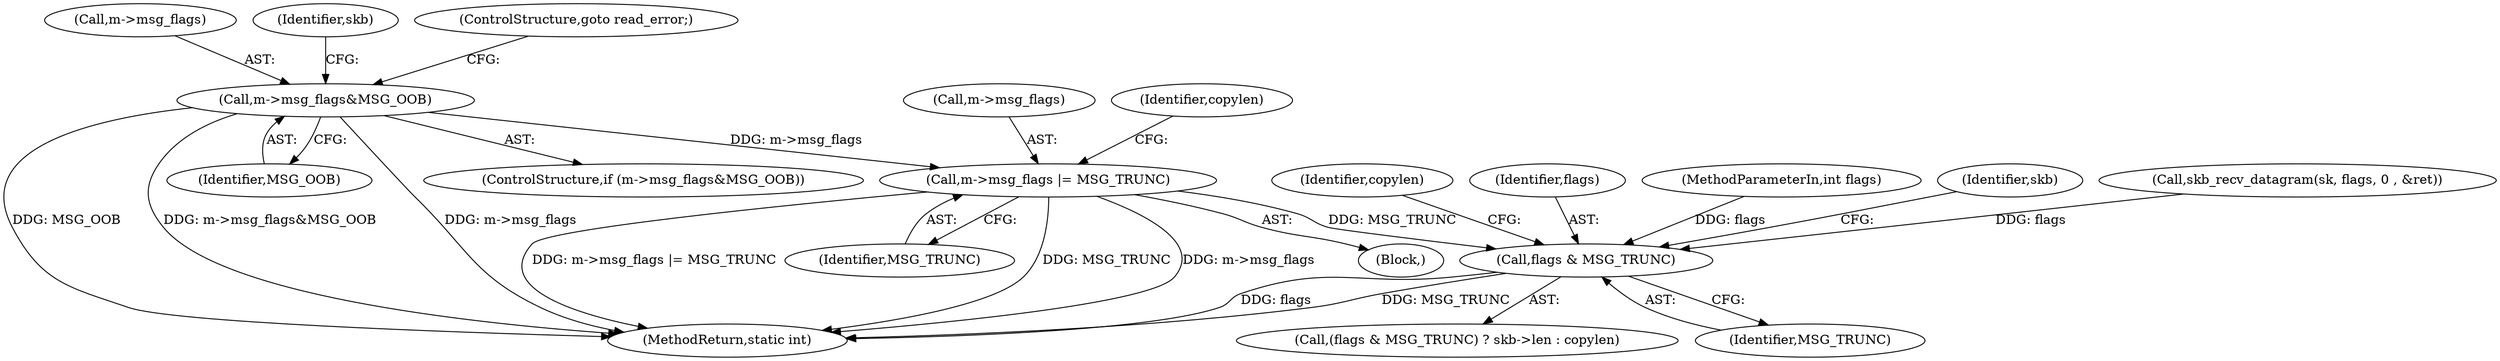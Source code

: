 digraph "0_linux_f3d3342602f8bcbf37d7c46641cb9bca7618eb1c_11@pointer" {
"1000149" [label="(Call,m->msg_flags |= MSG_TRUNC)"];
"1000121" [label="(Call,m->msg_flags&MSG_OOB)"];
"1000172" [label="(Call,flags & MSG_TRUNC)"];
"1000120" [label="(ControlStructure,if (m->msg_flags&MSG_OOB))"];
"1000149" [label="(Call,m->msg_flags |= MSG_TRUNC)"];
"1000153" [label="(Identifier,MSG_TRUNC)"];
"1000150" [label="(Call,m->msg_flags)"];
"1000178" [label="(Identifier,copylen)"];
"1000174" [label="(Identifier,MSG_TRUNC)"];
"1000173" [label="(Identifier,flags)"];
"1000171" [label="(Call,(flags & MSG_TRUNC) ? skb->len : copylen)"];
"1000125" [label="(Identifier,MSG_OOB)"];
"1000190" [label="(MethodReturn,static int)"];
"1000122" [label="(Call,m->msg_flags)"];
"1000121" [label="(Call,m->msg_flags&MSG_OOB)"];
"1000105" [label="(MethodParameterIn,int flags)"];
"1000148" [label="(Block,)"];
"1000176" [label="(Identifier,skb)"];
"1000129" [label="(Call,skb_recv_datagram(sk, flags, 0 , &ret))"];
"1000172" [label="(Call,flags & MSG_TRUNC)"];
"1000128" [label="(Identifier,skb)"];
"1000155" [label="(Identifier,copylen)"];
"1000126" [label="(ControlStructure,goto read_error;)"];
"1000149" -> "1000148"  [label="AST: "];
"1000149" -> "1000153"  [label="CFG: "];
"1000150" -> "1000149"  [label="AST: "];
"1000153" -> "1000149"  [label="AST: "];
"1000155" -> "1000149"  [label="CFG: "];
"1000149" -> "1000190"  [label="DDG: m->msg_flags |= MSG_TRUNC"];
"1000149" -> "1000190"  [label="DDG: MSG_TRUNC"];
"1000149" -> "1000190"  [label="DDG: m->msg_flags"];
"1000121" -> "1000149"  [label="DDG: m->msg_flags"];
"1000149" -> "1000172"  [label="DDG: MSG_TRUNC"];
"1000121" -> "1000120"  [label="AST: "];
"1000121" -> "1000125"  [label="CFG: "];
"1000122" -> "1000121"  [label="AST: "];
"1000125" -> "1000121"  [label="AST: "];
"1000126" -> "1000121"  [label="CFG: "];
"1000128" -> "1000121"  [label="CFG: "];
"1000121" -> "1000190"  [label="DDG: MSG_OOB"];
"1000121" -> "1000190"  [label="DDG: m->msg_flags&MSG_OOB"];
"1000121" -> "1000190"  [label="DDG: m->msg_flags"];
"1000172" -> "1000171"  [label="AST: "];
"1000172" -> "1000174"  [label="CFG: "];
"1000173" -> "1000172"  [label="AST: "];
"1000174" -> "1000172"  [label="AST: "];
"1000176" -> "1000172"  [label="CFG: "];
"1000178" -> "1000172"  [label="CFG: "];
"1000172" -> "1000190"  [label="DDG: flags"];
"1000172" -> "1000190"  [label="DDG: MSG_TRUNC"];
"1000129" -> "1000172"  [label="DDG: flags"];
"1000105" -> "1000172"  [label="DDG: flags"];
}
